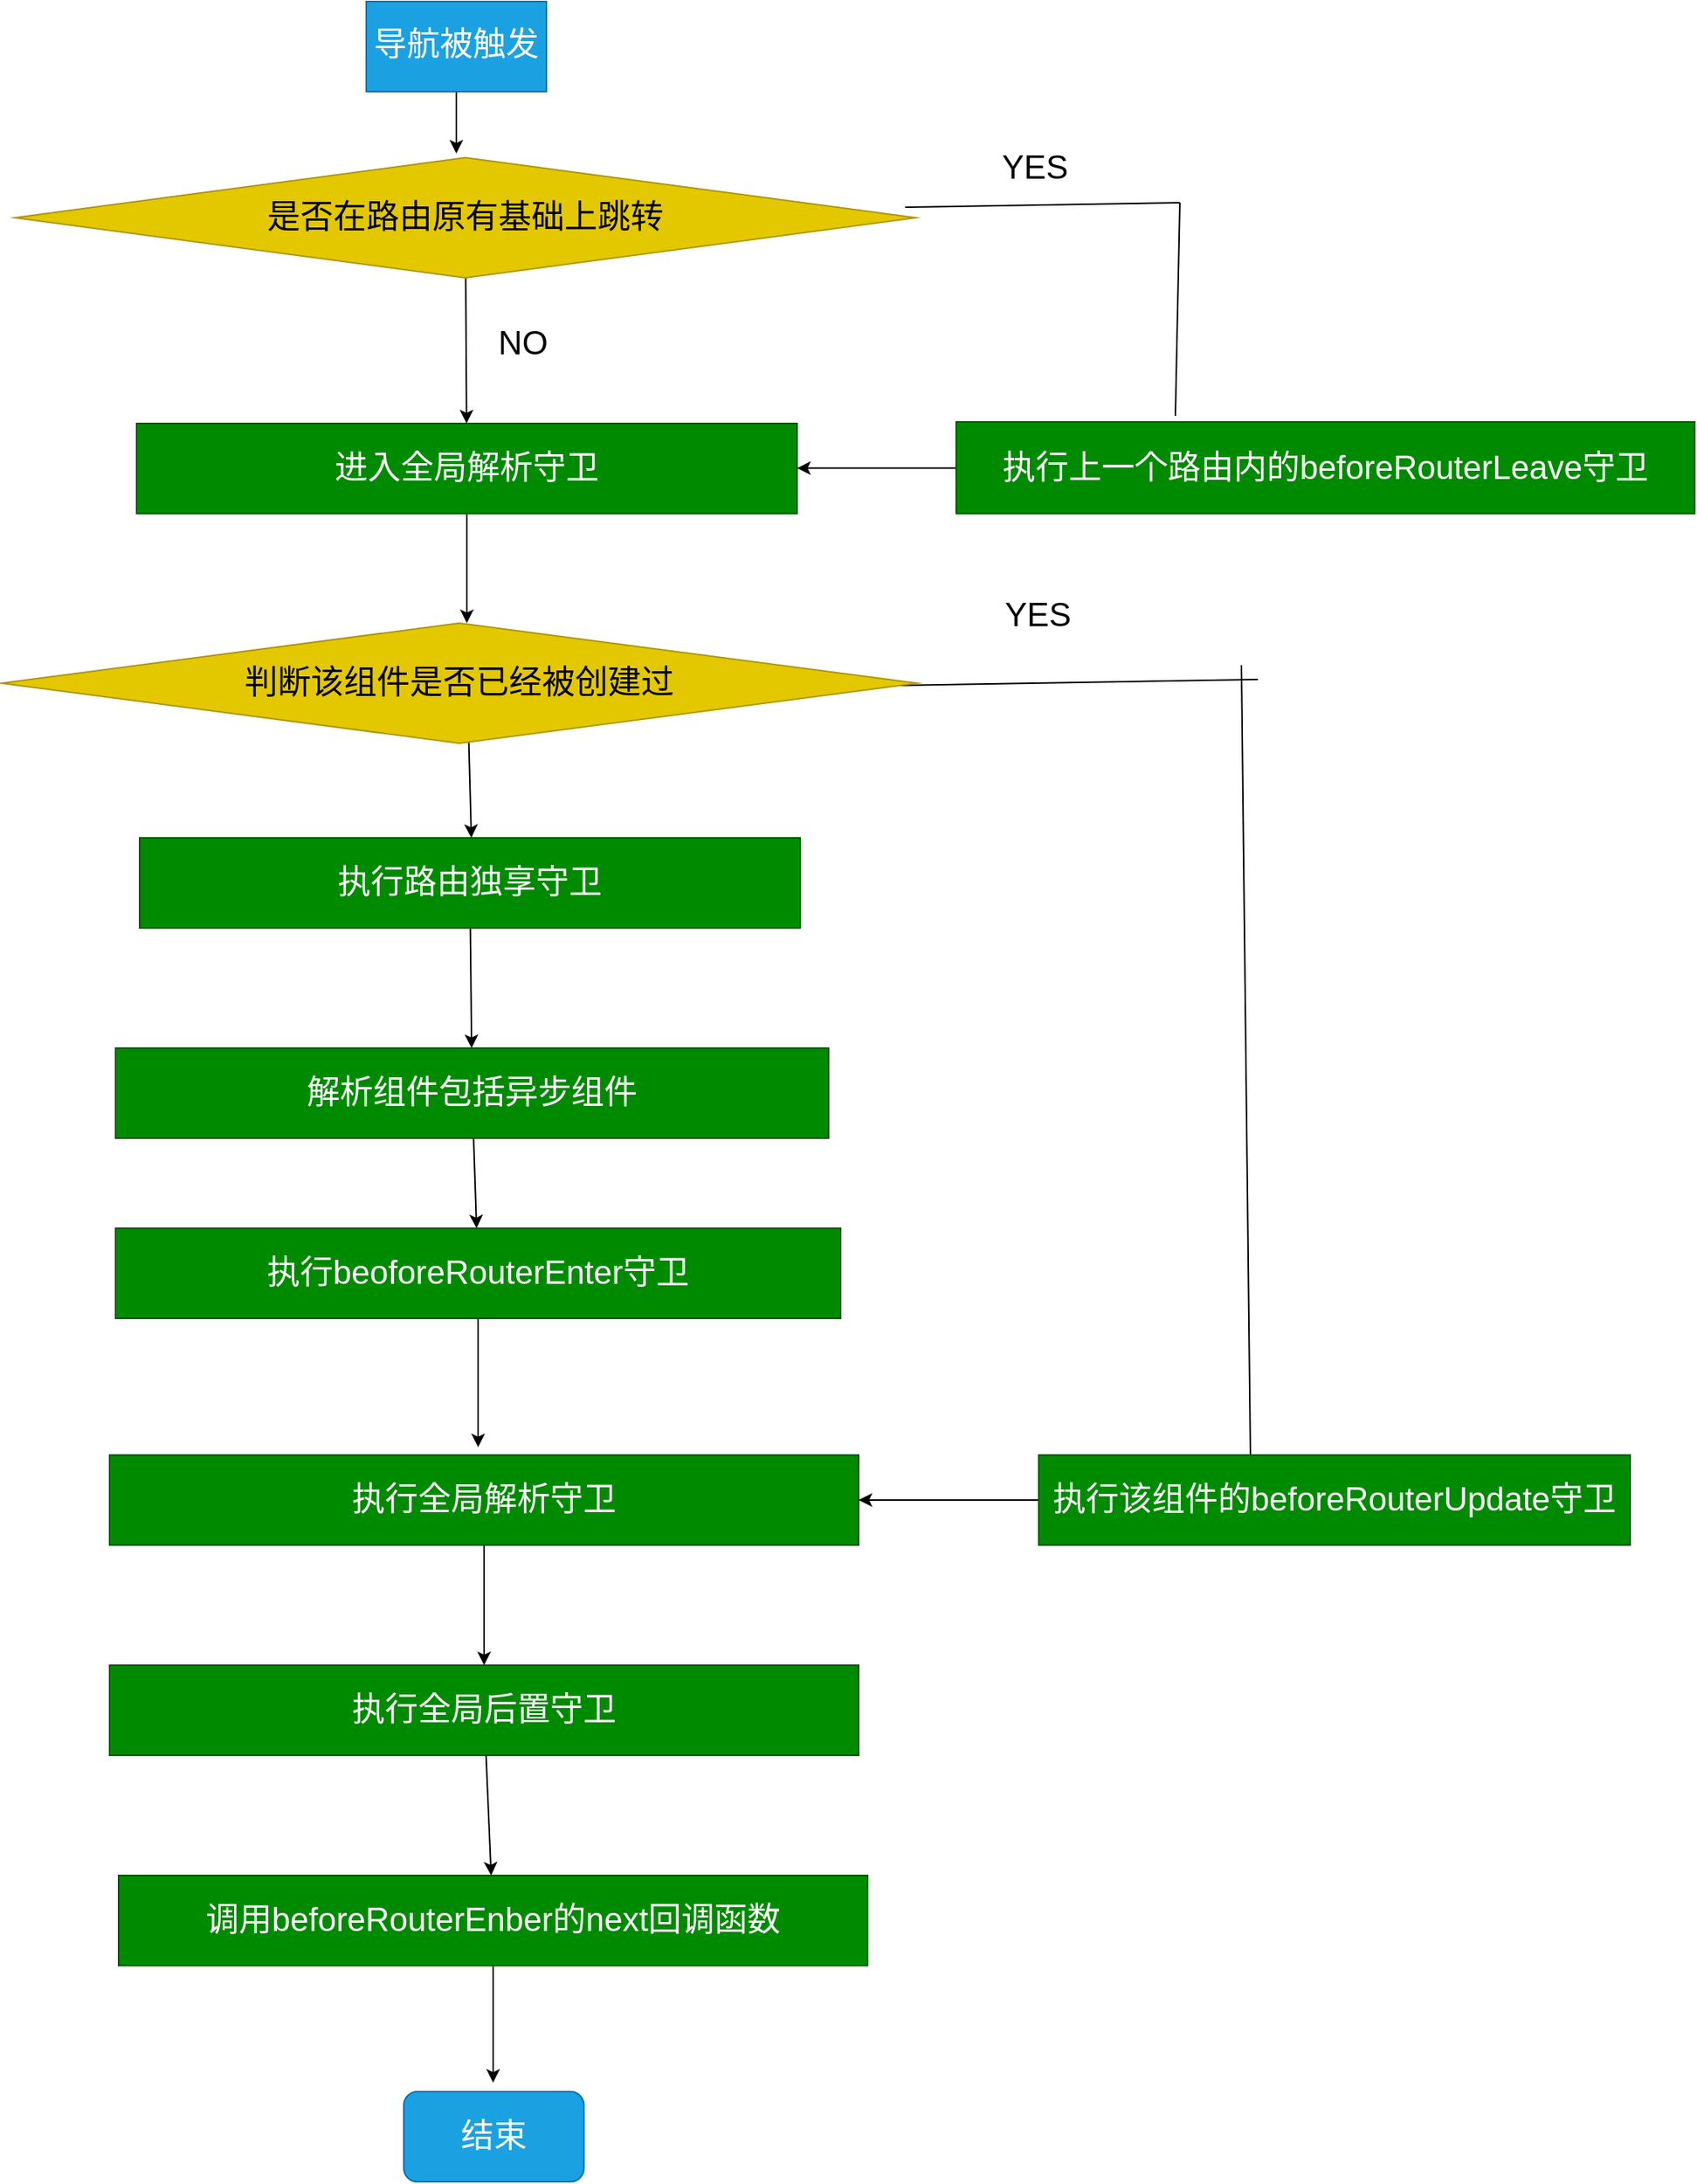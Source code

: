 <mxfile>
    <diagram id="4OCtKGyLG1bt8vBAPGTe" name="Page-1">
        <mxGraphModel dx="2523" dy="1630" grid="0" gridSize="10" guides="1" tooltips="1" connect="1" arrows="1" fold="1" page="0" pageScale="1" pageWidth="850" pageHeight="1100" math="0" shadow="0">
            <root>
                <mxCell id="0"/>
                <mxCell id="1" parent="0"/>
                <mxCell id="3" style="edgeStyle=none;html=1;fontSize=22;" edge="1" parent="1" source="2">
                    <mxGeometry relative="1" as="geometry">
                        <mxPoint x="368" y="181.219" as="targetPoint"/>
                    </mxGeometry>
                </mxCell>
                <mxCell id="2" value="导航被触发" style="rounded=0;whiteSpace=wrap;html=1;hachureGap=4;fontFamily=Architects Daughter;fontSource=https%3A%2F%2Ffonts.googleapis.com%2Fcss%3Ffamily%3DArchitects%2BDaughter;fontSize=22;fillColor=#1ba1e2;strokeColor=#006EAF;fontColor=#ffffff;" vertex="1" parent="1">
                    <mxGeometry x="308" y="80" width="120" height="60" as="geometry"/>
                </mxCell>
                <mxCell id="6" value="" style="endArrow=none;html=1;fontSize=22;" edge="1" parent="1">
                    <mxGeometry width="50" height="50" relative="1" as="geometry">
                        <mxPoint x="667" y="217" as="sourcePoint"/>
                        <mxPoint x="850" y="214" as="targetPoint"/>
                    </mxGeometry>
                </mxCell>
                <mxCell id="7" value="YES" style="text;html=1;align=center;verticalAlign=middle;resizable=0;points=[];autosize=1;strokeColor=none;fillColor=none;fontSize=22;" vertex="1" parent="1">
                    <mxGeometry x="722" y="172" width="62" height="38" as="geometry"/>
                </mxCell>
                <mxCell id="8" value="" style="endArrow=none;html=1;fontSize=22;" edge="1" parent="1">
                    <mxGeometry width="50" height="50" relative="1" as="geometry">
                        <mxPoint x="847" y="356" as="sourcePoint"/>
                        <mxPoint x="850" y="214" as="targetPoint"/>
                    </mxGeometry>
                </mxCell>
                <mxCell id="13" style="edgeStyle=none;html=1;fontSize=22;" edge="1" parent="1" source="9" target="12">
                    <mxGeometry relative="1" as="geometry"/>
                </mxCell>
                <mxCell id="9" value="执行上一个路由内的beforeRouterLeave守卫" style="rounded=0;whiteSpace=wrap;html=1;fontSize=22;fillColor=#008a00;fontColor=#ffffff;strokeColor=#005700;" vertex="1" parent="1">
                    <mxGeometry x="701" y="360" width="492" height="61" as="geometry"/>
                </mxCell>
                <mxCell id="11" value="NO" style="text;html=1;align=center;verticalAlign=middle;resizable=0;points=[];autosize=1;strokeColor=none;fillColor=none;fontSize=22;" vertex="1" parent="1">
                    <mxGeometry x="386" y="289" width="51" height="38" as="geometry"/>
                </mxCell>
                <mxCell id="15" value="" style="edgeStyle=none;html=1;fontSize=22;" edge="1" parent="1" source="12">
                    <mxGeometry relative="1" as="geometry">
                        <mxPoint x="375" y="494" as="targetPoint"/>
                    </mxGeometry>
                </mxCell>
                <mxCell id="12" value="进入全局解析守卫" style="rounded=0;whiteSpace=wrap;html=1;fontSize=22;fillColor=#008a00;fontColor=#ffffff;strokeColor=#005700;" vertex="1" parent="1">
                    <mxGeometry x="155" y="361" width="440" height="60" as="geometry"/>
                </mxCell>
                <mxCell id="20" style="edgeStyle=none;html=1;fontSize=22;" edge="1" parent="1">
                    <mxGeometry relative="1" as="geometry">
                        <mxPoint x="378" y="637" as="targetPoint"/>
                        <mxPoint x="375.796" y="554" as="sourcePoint"/>
                    </mxGeometry>
                </mxCell>
                <mxCell id="16" value="" style="endArrow=none;html=1;fontSize=22;" edge="1" parent="1">
                    <mxGeometry width="50" height="50" relative="1" as="geometry">
                        <mxPoint x="604" y="536.5" as="sourcePoint"/>
                        <mxPoint x="902" y="531.5" as="targetPoint"/>
                    </mxGeometry>
                </mxCell>
                <mxCell id="17" value="YES" style="text;html=1;align=center;verticalAlign=middle;resizable=0;points=[];autosize=1;strokeColor=none;fillColor=none;fontSize=22;" vertex="1" parent="1">
                    <mxGeometry x="724" y="470" width="62" height="38" as="geometry"/>
                </mxCell>
                <mxCell id="18" value="" style="endArrow=none;html=1;fontSize=22;" edge="1" parent="1">
                    <mxGeometry width="50" height="50" relative="1" as="geometry">
                        <mxPoint x="897" y="1048" as="sourcePoint"/>
                        <mxPoint x="891" y="522" as="targetPoint"/>
                    </mxGeometry>
                </mxCell>
                <mxCell id="29" style="edgeStyle=none;html=1;entryX=1;entryY=0.5;entryDx=0;entryDy=0;fontSize=22;" edge="1" parent="1" source="19" target="28">
                    <mxGeometry relative="1" as="geometry"/>
                </mxCell>
                <mxCell id="19" value="执行该组件的beforeRouterUpdate守卫" style="rounded=0;whiteSpace=wrap;html=1;fontSize=22;fillColor=#008a00;fontColor=#ffffff;strokeColor=#005700;" vertex="1" parent="1">
                    <mxGeometry x="756" y="1048" width="394" height="60" as="geometry"/>
                </mxCell>
                <mxCell id="23" value="" style="edgeStyle=none;html=1;fontSize=22;" edge="1" parent="1" source="21" target="22">
                    <mxGeometry relative="1" as="geometry"/>
                </mxCell>
                <mxCell id="21" value="执行路由独享守卫" style="rounded=0;whiteSpace=wrap;html=1;fontSize=22;fillColor=#008a00;fontColor=#ffffff;strokeColor=#005700;" vertex="1" parent="1">
                    <mxGeometry x="157" y="637" width="440" height="60" as="geometry"/>
                </mxCell>
                <mxCell id="26" style="edgeStyle=none;html=1;fontSize=22;" edge="1" parent="1" source="22" target="24">
                    <mxGeometry relative="1" as="geometry"/>
                </mxCell>
                <mxCell id="22" value="解析组件包括异步组件" style="whiteSpace=wrap;html=1;rounded=0;fontSize=22;fillColor=#008a00;fontColor=#ffffff;strokeColor=#005700;" vertex="1" parent="1">
                    <mxGeometry x="141" y="777" width="475" height="60" as="geometry"/>
                </mxCell>
                <mxCell id="27" style="edgeStyle=none;html=1;fontSize=22;" edge="1" parent="1" source="24">
                    <mxGeometry relative="1" as="geometry">
                        <mxPoint x="382.5" y="1042.819" as="targetPoint"/>
                    </mxGeometry>
                </mxCell>
                <mxCell id="24" value="执行beoforeRouterEnter守卫" style="whiteSpace=wrap;html=1;rounded=0;fontSize=22;fillColor=#008a00;fontColor=#ffffff;strokeColor=#005700;" vertex="1" parent="1">
                    <mxGeometry x="141" y="897" width="483" height="60" as="geometry"/>
                </mxCell>
                <mxCell id="31" value="" style="edgeStyle=none;html=1;fontSize=22;" edge="1" parent="1" source="28" target="30">
                    <mxGeometry relative="1" as="geometry"/>
                </mxCell>
                <mxCell id="28" value="执行全局解析守卫" style="rounded=0;whiteSpace=wrap;html=1;fontSize=22;fillColor=#008a00;fontColor=#ffffff;strokeColor=#005700;" vertex="1" parent="1">
                    <mxGeometry x="137" y="1048" width="499" height="60" as="geometry"/>
                </mxCell>
                <mxCell id="34" value="" style="edgeStyle=none;html=1;fontSize=22;" edge="1" parent="1" source="30" target="33">
                    <mxGeometry relative="1" as="geometry"/>
                </mxCell>
                <mxCell id="30" value="执行全局后置守卫" style="rounded=0;whiteSpace=wrap;html=1;fontSize=22;fillColor=#008a00;fontColor=#ffffff;strokeColor=#005700;" vertex="1" parent="1">
                    <mxGeometry x="137" y="1188" width="499" height="60" as="geometry"/>
                </mxCell>
                <mxCell id="38" style="edgeStyle=none;html=1;fontSize=22;" edge="1" parent="1" source="33">
                    <mxGeometry relative="1" as="geometry">
                        <mxPoint x="392.5" y="1466.031" as="targetPoint"/>
                    </mxGeometry>
                </mxCell>
                <mxCell id="33" value="调用beforeRouterEnber的next回调函数" style="rounded=0;whiteSpace=wrap;html=1;fontSize=22;fillColor=#008a00;fontColor=#ffffff;strokeColor=#005700;" vertex="1" parent="1">
                    <mxGeometry x="143" y="1328" width="499" height="60" as="geometry"/>
                </mxCell>
                <mxCell id="36" style="edgeStyle=none;html=1;fontSize=22;" edge="1" parent="1" source="35" target="12">
                    <mxGeometry relative="1" as="geometry"/>
                </mxCell>
                <mxCell id="35" value="&lt;span style=&quot;font-family: &amp;quot;Architects Daughter&amp;quot;;&quot;&gt;是否在路由原有基础上跳转&lt;/span&gt;" style="rhombus;whiteSpace=wrap;html=1;fontSize=22;fillColor=#e3c800;fontColor=#000000;strokeColor=#B09500;" vertex="1" parent="1">
                    <mxGeometry x="74" y="184" width="600" height="80" as="geometry"/>
                </mxCell>
                <mxCell id="37" value="判断该组件是否已经被创建过" style="rhombus;whiteSpace=wrap;html=1;fontSize=22;fillColor=#e3c800;fontColor=#000000;strokeColor=#B09500;" vertex="1" parent="1">
                    <mxGeometry x="65" y="494" width="610" height="80" as="geometry"/>
                </mxCell>
                <mxCell id="39" value="结束" style="rounded=1;whiteSpace=wrap;html=1;fontSize=22;fillColor=#1ba1e2;fontColor=#ffffff;strokeColor=#006EAF;" vertex="1" parent="1">
                    <mxGeometry x="333" y="1472" width="120" height="60" as="geometry"/>
                </mxCell>
            </root>
        </mxGraphModel>
    </diagram>
</mxfile>